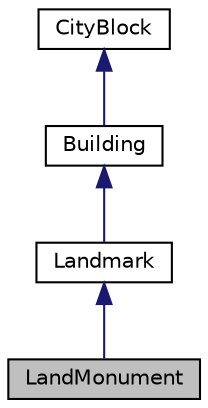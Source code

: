 digraph "LandMonument"
{
 // LATEX_PDF_SIZE
  edge [fontname="Helvetica",fontsize="10",labelfontname="Helvetica",labelfontsize="10"];
  node [fontname="Helvetica",fontsize="10",shape=record];
  Node1 [label="LandMonument",height=0.2,width=0.4,color="black", fillcolor="grey75", style="filled", fontcolor="black",tooltip="Class representing a monument landmark."];
  Node2 -> Node1 [dir="back",color="midnightblue",fontsize="10",style="solid",fontname="Helvetica"];
  Node2 [label="Landmark",height=0.2,width=0.4,color="black", fillcolor="white", style="filled",URL="$classLandmark.html",tooltip="Abstract class representing a landmark building."];
  Node3 -> Node2 [dir="back",color="midnightblue",fontsize="10",style="solid",fontname="Helvetica"];
  Node3 [label="Building",height=0.2,width=0.4,color="black", fillcolor="white", style="filled",URL="$classBuilding.html",tooltip="Abstract base class representing a building in the city."];
  Node4 -> Node3 [dir="back",color="midnightblue",fontsize="10",style="solid",fontname="Helvetica"];
  Node4 [label="CityBlock",height=0.2,width=0.4,color="black", fillcolor="white", style="filled",URL="$classCityBlock.html",tooltip="Base class representing a block within the city."];
}
